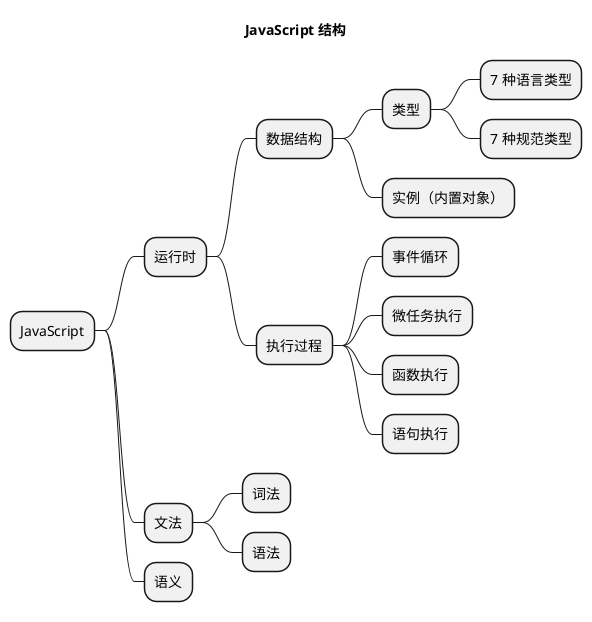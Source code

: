 @startmindmap javascript
title JavaScript 结构

* JavaScript
** 运行时
*** 数据结构
**** 类型
***** 7 种语言类型
***** 7 种规范类型
**** 实例（内置对象）
*** 执行过程
**** 事件循环
**** 微任务执行
**** 函数执行
**** 语句执行
** 文法
*** 词法
*** 语法
** 语义

@endmindmap